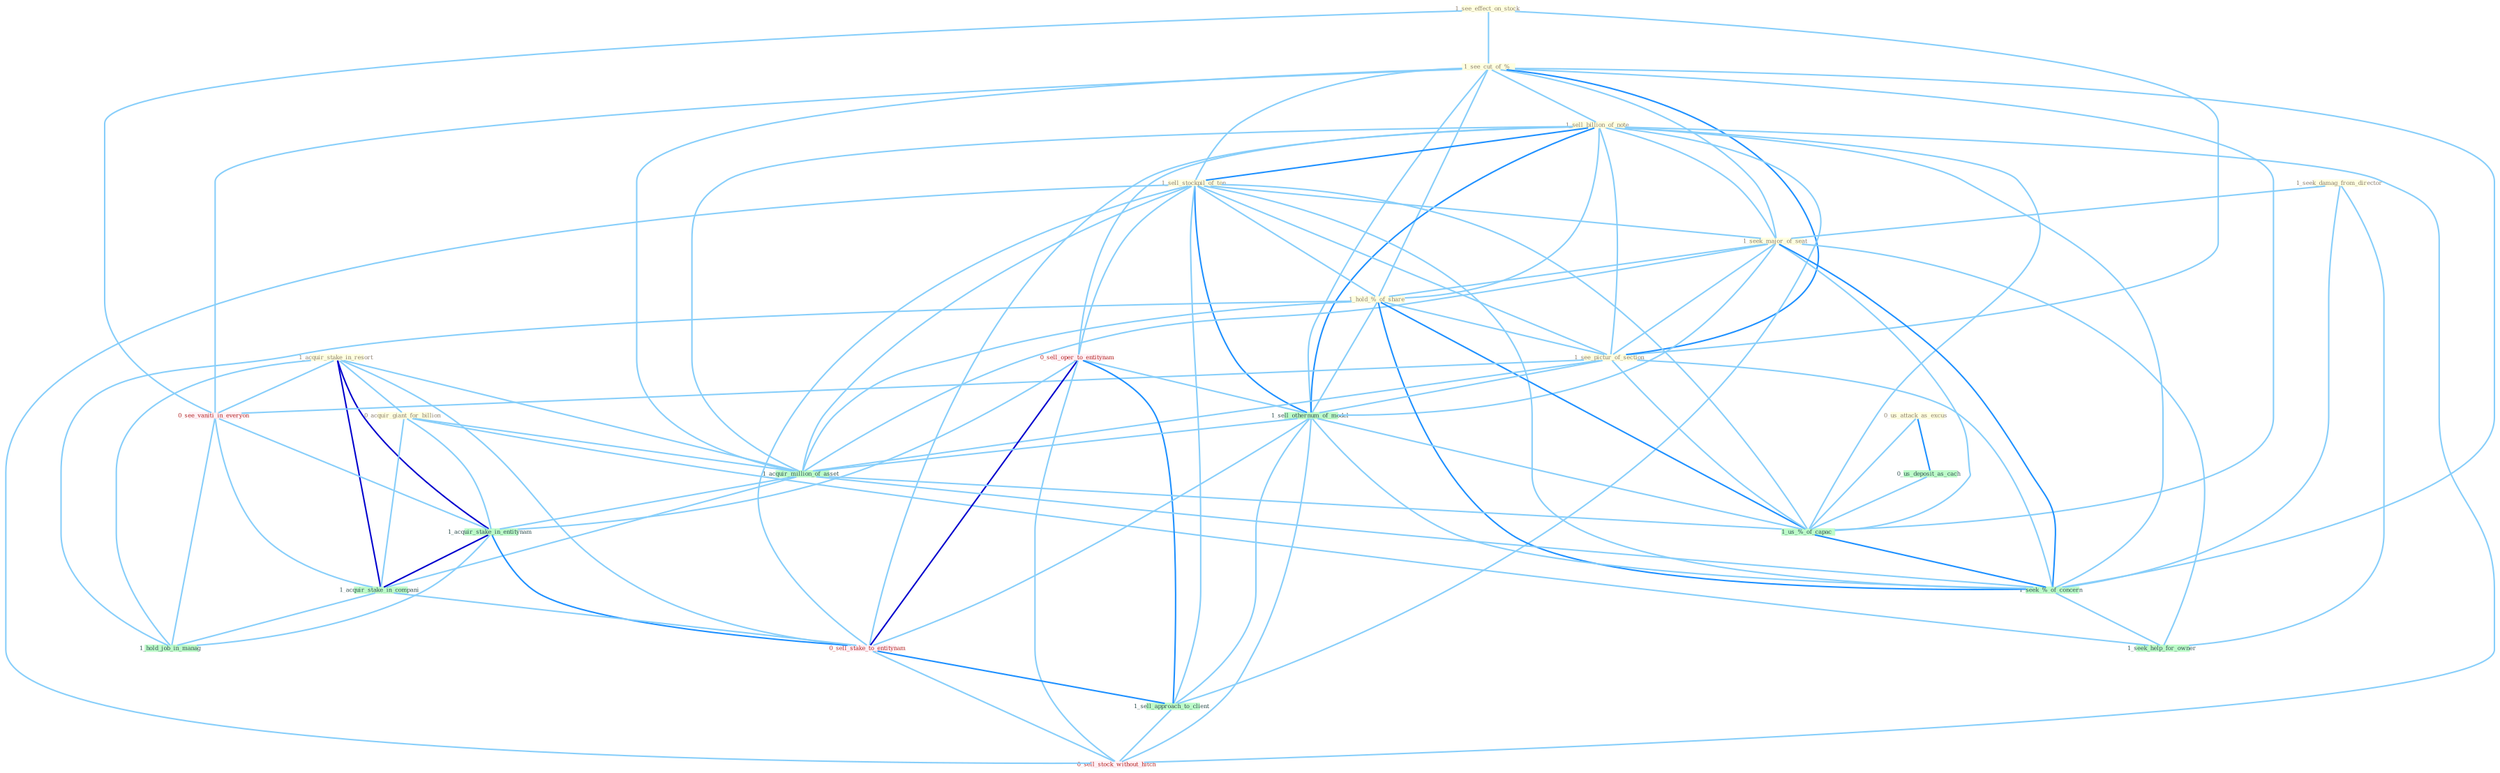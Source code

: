 Graph G{ 
    node
    [shape=polygon,style=filled,width=.5,height=.06,color="#BDFCC9",fixedsize=true,fontsize=4,
    fontcolor="#2f4f4f"];
    {node
    [color="#ffffe0", fontcolor="#8b7d6b"] "1_acquir_stake_in_resort " "1_see_effect_on_stock " "1_see_cut_of_% " "1_sell_billion_of_note " "0_us_attack_as_excus " "1_sell_stockpil_of_ton " "1_seek_damag_from_director " "1_seek_major_of_seat " "1_hold_%_of_share " "1_see_pictur_of_section " "0_acquir_giant_for_billion "}
{node [color="#fff0f5", fontcolor="#b22222"] "0_sell_oper_to_entitynam " "0_see_vaniti_in_everyon " "0_sell_stake_to_entitynam " "0_sell_stock_without_hitch "}
edge [color="#B0E2FF"];

	"1_acquir_stake_in_resort " -- "0_acquir_giant_for_billion " [w="1", color="#87cefa" ];
	"1_acquir_stake_in_resort " -- "0_see_vaniti_in_everyon " [w="1", color="#87cefa" ];
	"1_acquir_stake_in_resort " -- "1_acquir_million_of_asset " [w="1", color="#87cefa" ];
	"1_acquir_stake_in_resort " -- "1_acquir_stake_in_entitynam " [w="3", color="#0000cd" , len=0.6];
	"1_acquir_stake_in_resort " -- "1_acquir_stake_in_compani " [w="3", color="#0000cd" , len=0.6];
	"1_acquir_stake_in_resort " -- "0_sell_stake_to_entitynam " [w="1", color="#87cefa" ];
	"1_acquir_stake_in_resort " -- "1_hold_job_in_manag " [w="1", color="#87cefa" ];
	"1_see_effect_on_stock " -- "1_see_cut_of_% " [w="1", color="#87cefa" ];
	"1_see_effect_on_stock " -- "1_see_pictur_of_section " [w="1", color="#87cefa" ];
	"1_see_effect_on_stock " -- "0_see_vaniti_in_everyon " [w="1", color="#87cefa" ];
	"1_see_cut_of_% " -- "1_sell_billion_of_note " [w="1", color="#87cefa" ];
	"1_see_cut_of_% " -- "1_sell_stockpil_of_ton " [w="1", color="#87cefa" ];
	"1_see_cut_of_% " -- "1_seek_major_of_seat " [w="1", color="#87cefa" ];
	"1_see_cut_of_% " -- "1_hold_%_of_share " [w="1", color="#87cefa" ];
	"1_see_cut_of_% " -- "1_see_pictur_of_section " [w="2", color="#1e90ff" , len=0.8];
	"1_see_cut_of_% " -- "1_sell_othernum_of_model " [w="1", color="#87cefa" ];
	"1_see_cut_of_% " -- "0_see_vaniti_in_everyon " [w="1", color="#87cefa" ];
	"1_see_cut_of_% " -- "1_acquir_million_of_asset " [w="1", color="#87cefa" ];
	"1_see_cut_of_% " -- "1_us_%_of_capac " [w="1", color="#87cefa" ];
	"1_see_cut_of_% " -- "1_seek_%_of_concern " [w="1", color="#87cefa" ];
	"1_sell_billion_of_note " -- "1_sell_stockpil_of_ton " [w="2", color="#1e90ff" , len=0.8];
	"1_sell_billion_of_note " -- "1_seek_major_of_seat " [w="1", color="#87cefa" ];
	"1_sell_billion_of_note " -- "1_hold_%_of_share " [w="1", color="#87cefa" ];
	"1_sell_billion_of_note " -- "1_see_pictur_of_section " [w="1", color="#87cefa" ];
	"1_sell_billion_of_note " -- "0_sell_oper_to_entitynam " [w="1", color="#87cefa" ];
	"1_sell_billion_of_note " -- "1_sell_othernum_of_model " [w="2", color="#1e90ff" , len=0.8];
	"1_sell_billion_of_note " -- "1_acquir_million_of_asset " [w="1", color="#87cefa" ];
	"1_sell_billion_of_note " -- "0_sell_stake_to_entitynam " [w="1", color="#87cefa" ];
	"1_sell_billion_of_note " -- "1_us_%_of_capac " [w="1", color="#87cefa" ];
	"1_sell_billion_of_note " -- "1_sell_approach_to_client " [w="1", color="#87cefa" ];
	"1_sell_billion_of_note " -- "0_sell_stock_without_hitch " [w="1", color="#87cefa" ];
	"1_sell_billion_of_note " -- "1_seek_%_of_concern " [w="1", color="#87cefa" ];
	"0_us_attack_as_excus " -- "0_us_deposit_as_cach " [w="2", color="#1e90ff" , len=0.8];
	"0_us_attack_as_excus " -- "1_us_%_of_capac " [w="1", color="#87cefa" ];
	"1_sell_stockpil_of_ton " -- "1_seek_major_of_seat " [w="1", color="#87cefa" ];
	"1_sell_stockpil_of_ton " -- "1_hold_%_of_share " [w="1", color="#87cefa" ];
	"1_sell_stockpil_of_ton " -- "1_see_pictur_of_section " [w="1", color="#87cefa" ];
	"1_sell_stockpil_of_ton " -- "0_sell_oper_to_entitynam " [w="1", color="#87cefa" ];
	"1_sell_stockpil_of_ton " -- "1_sell_othernum_of_model " [w="2", color="#1e90ff" , len=0.8];
	"1_sell_stockpil_of_ton " -- "1_acquir_million_of_asset " [w="1", color="#87cefa" ];
	"1_sell_stockpil_of_ton " -- "0_sell_stake_to_entitynam " [w="1", color="#87cefa" ];
	"1_sell_stockpil_of_ton " -- "1_us_%_of_capac " [w="1", color="#87cefa" ];
	"1_sell_stockpil_of_ton " -- "1_sell_approach_to_client " [w="1", color="#87cefa" ];
	"1_sell_stockpil_of_ton " -- "0_sell_stock_without_hitch " [w="1", color="#87cefa" ];
	"1_sell_stockpil_of_ton " -- "1_seek_%_of_concern " [w="1", color="#87cefa" ];
	"1_seek_damag_from_director " -- "1_seek_major_of_seat " [w="1", color="#87cefa" ];
	"1_seek_damag_from_director " -- "1_seek_%_of_concern " [w="1", color="#87cefa" ];
	"1_seek_damag_from_director " -- "1_seek_help_for_owner " [w="1", color="#87cefa" ];
	"1_seek_major_of_seat " -- "1_hold_%_of_share " [w="1", color="#87cefa" ];
	"1_seek_major_of_seat " -- "1_see_pictur_of_section " [w="1", color="#87cefa" ];
	"1_seek_major_of_seat " -- "1_sell_othernum_of_model " [w="1", color="#87cefa" ];
	"1_seek_major_of_seat " -- "1_acquir_million_of_asset " [w="1", color="#87cefa" ];
	"1_seek_major_of_seat " -- "1_us_%_of_capac " [w="1", color="#87cefa" ];
	"1_seek_major_of_seat " -- "1_seek_%_of_concern " [w="2", color="#1e90ff" , len=0.8];
	"1_seek_major_of_seat " -- "1_seek_help_for_owner " [w="1", color="#87cefa" ];
	"1_hold_%_of_share " -- "1_see_pictur_of_section " [w="1", color="#87cefa" ];
	"1_hold_%_of_share " -- "1_sell_othernum_of_model " [w="1", color="#87cefa" ];
	"1_hold_%_of_share " -- "1_acquir_million_of_asset " [w="1", color="#87cefa" ];
	"1_hold_%_of_share " -- "1_us_%_of_capac " [w="2", color="#1e90ff" , len=0.8];
	"1_hold_%_of_share " -- "1_hold_job_in_manag " [w="1", color="#87cefa" ];
	"1_hold_%_of_share " -- "1_seek_%_of_concern " [w="2", color="#1e90ff" , len=0.8];
	"1_see_pictur_of_section " -- "1_sell_othernum_of_model " [w="1", color="#87cefa" ];
	"1_see_pictur_of_section " -- "0_see_vaniti_in_everyon " [w="1", color="#87cefa" ];
	"1_see_pictur_of_section " -- "1_acquir_million_of_asset " [w="1", color="#87cefa" ];
	"1_see_pictur_of_section " -- "1_us_%_of_capac " [w="1", color="#87cefa" ];
	"1_see_pictur_of_section " -- "1_seek_%_of_concern " [w="1", color="#87cefa" ];
	"0_acquir_giant_for_billion " -- "1_acquir_million_of_asset " [w="1", color="#87cefa" ];
	"0_acquir_giant_for_billion " -- "1_acquir_stake_in_entitynam " [w="1", color="#87cefa" ];
	"0_acquir_giant_for_billion " -- "1_acquir_stake_in_compani " [w="1", color="#87cefa" ];
	"0_acquir_giant_for_billion " -- "1_seek_help_for_owner " [w="1", color="#87cefa" ];
	"0_sell_oper_to_entitynam " -- "1_sell_othernum_of_model " [w="1", color="#87cefa" ];
	"0_sell_oper_to_entitynam " -- "1_acquir_stake_in_entitynam " [w="1", color="#87cefa" ];
	"0_sell_oper_to_entitynam " -- "0_sell_stake_to_entitynam " [w="3", color="#0000cd" , len=0.6];
	"0_sell_oper_to_entitynam " -- "1_sell_approach_to_client " [w="2", color="#1e90ff" , len=0.8];
	"0_sell_oper_to_entitynam " -- "0_sell_stock_without_hitch " [w="1", color="#87cefa" ];
	"1_sell_othernum_of_model " -- "1_acquir_million_of_asset " [w="1", color="#87cefa" ];
	"1_sell_othernum_of_model " -- "0_sell_stake_to_entitynam " [w="1", color="#87cefa" ];
	"1_sell_othernum_of_model " -- "1_us_%_of_capac " [w="1", color="#87cefa" ];
	"1_sell_othernum_of_model " -- "1_sell_approach_to_client " [w="1", color="#87cefa" ];
	"1_sell_othernum_of_model " -- "0_sell_stock_without_hitch " [w="1", color="#87cefa" ];
	"1_sell_othernum_of_model " -- "1_seek_%_of_concern " [w="1", color="#87cefa" ];
	"0_see_vaniti_in_everyon " -- "1_acquir_stake_in_entitynam " [w="1", color="#87cefa" ];
	"0_see_vaniti_in_everyon " -- "1_acquir_stake_in_compani " [w="1", color="#87cefa" ];
	"0_see_vaniti_in_everyon " -- "1_hold_job_in_manag " [w="1", color="#87cefa" ];
	"1_acquir_million_of_asset " -- "1_acquir_stake_in_entitynam " [w="1", color="#87cefa" ];
	"1_acquir_million_of_asset " -- "1_acquir_stake_in_compani " [w="1", color="#87cefa" ];
	"1_acquir_million_of_asset " -- "1_us_%_of_capac " [w="1", color="#87cefa" ];
	"1_acquir_million_of_asset " -- "1_seek_%_of_concern " [w="1", color="#87cefa" ];
	"0_us_deposit_as_cach " -- "1_us_%_of_capac " [w="1", color="#87cefa" ];
	"1_acquir_stake_in_entitynam " -- "1_acquir_stake_in_compani " [w="3", color="#0000cd" , len=0.6];
	"1_acquir_stake_in_entitynam " -- "0_sell_stake_to_entitynam " [w="2", color="#1e90ff" , len=0.8];
	"1_acquir_stake_in_entitynam " -- "1_hold_job_in_manag " [w="1", color="#87cefa" ];
	"1_acquir_stake_in_compani " -- "0_sell_stake_to_entitynam " [w="1", color="#87cefa" ];
	"1_acquir_stake_in_compani " -- "1_hold_job_in_manag " [w="1", color="#87cefa" ];
	"0_sell_stake_to_entitynam " -- "1_sell_approach_to_client " [w="2", color="#1e90ff" , len=0.8];
	"0_sell_stake_to_entitynam " -- "0_sell_stock_without_hitch " [w="1", color="#87cefa" ];
	"1_us_%_of_capac " -- "1_seek_%_of_concern " [w="2", color="#1e90ff" , len=0.8];
	"1_sell_approach_to_client " -- "0_sell_stock_without_hitch " [w="1", color="#87cefa" ];
	"1_seek_%_of_concern " -- "1_seek_help_for_owner " [w="1", color="#87cefa" ];
}